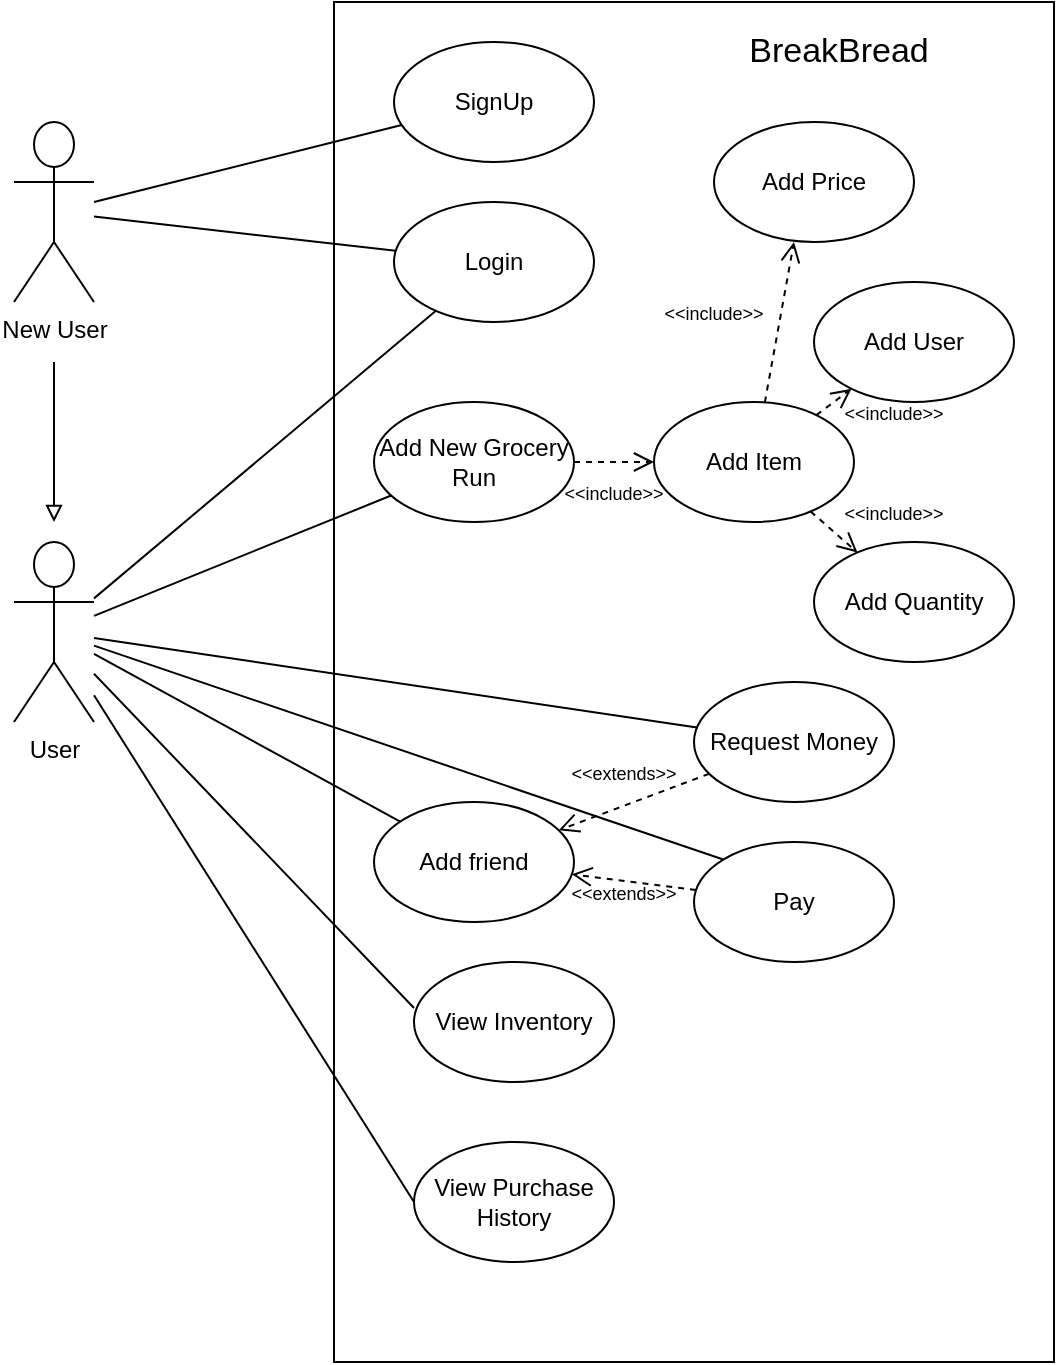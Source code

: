 <mxfile version="16.5.3" type="google"><diagram id="QK0o45W1VOE8Ta6K1M4K" name="Page-1"><mxGraphModel dx="1240" dy="669" grid="1" gridSize="10" guides="1" tooltips="1" connect="1" arrows="1" fold="1" page="1" pageScale="1" pageWidth="850" pageHeight="1100" math="0" shadow="0"><root><mxCell id="0"/><mxCell id="1" parent="0"/><mxCell id="n1GCexrhzvrailZc_f7R-1" value="" style="rounded=0;whiteSpace=wrap;html=1;" parent="1" vertex="1"><mxGeometry x="280" y="40" width="360" height="680" as="geometry"/></mxCell><mxCell id="441ly8-Hpgk8nyOR9ie1-1" value="&lt;div&gt;User&lt;/div&gt;&lt;div&gt;&lt;br&gt;&lt;/div&gt;" style="shape=umlActor;verticalLabelPosition=bottom;verticalAlign=top;html=1;outlineConnect=0;" vertex="1" parent="1"><mxGeometry x="120" y="310" width="40" height="90" as="geometry"/></mxCell><mxCell id="441ly8-Hpgk8nyOR9ie1-4" value="&lt;div&gt;Login&lt;/div&gt;" style="ellipse;whiteSpace=wrap;html=1;" vertex="1" parent="1"><mxGeometry x="310" y="140" width="100" height="60" as="geometry"/></mxCell><mxCell id="441ly8-Hpgk8nyOR9ie1-5" value="SignUp" style="ellipse;whiteSpace=wrap;html=1;" vertex="1" parent="1"><mxGeometry x="310" y="60" width="100" height="60" as="geometry"/></mxCell><mxCell id="441ly8-Hpgk8nyOR9ie1-6" value="Add friend" style="ellipse;whiteSpace=wrap;html=1;" vertex="1" parent="1"><mxGeometry x="300" y="440" width="100" height="60" as="geometry"/></mxCell><mxCell id="441ly8-Hpgk8nyOR9ie1-7" value="Add Item" style="ellipse;whiteSpace=wrap;html=1;" vertex="1" parent="1"><mxGeometry x="440" y="240" width="100" height="60" as="geometry"/></mxCell><mxCell id="441ly8-Hpgk8nyOR9ie1-8" value="Add Quantity" style="ellipse;whiteSpace=wrap;html=1;" vertex="1" parent="1"><mxGeometry x="520" y="310" width="100" height="60" as="geometry"/></mxCell><mxCell id="441ly8-Hpgk8nyOR9ie1-9" value="&lt;div&gt;Add User&lt;/div&gt;" style="ellipse;whiteSpace=wrap;html=1;" vertex="1" parent="1"><mxGeometry x="520" y="180" width="100" height="60" as="geometry"/></mxCell><mxCell id="441ly8-Hpgk8nyOR9ie1-10" value="Add Price" style="ellipse;whiteSpace=wrap;html=1;" vertex="1" parent="1"><mxGeometry x="470" y="100" width="100" height="60" as="geometry"/></mxCell><mxCell id="441ly8-Hpgk8nyOR9ie1-11" value="&lt;div&gt;Add New Grocery Run&lt;/div&gt;" style="ellipse;whiteSpace=wrap;html=1;" vertex="1" parent="1"><mxGeometry x="300" y="240" width="100" height="60" as="geometry"/></mxCell><mxCell id="441ly8-Hpgk8nyOR9ie1-19" value="" style="html=1;verticalAlign=bottom;endArrow=open;dashed=1;endSize=8;rounded=0;" edge="1" parent="1" source="441ly8-Hpgk8nyOR9ie1-11" target="441ly8-Hpgk8nyOR9ie1-7"><mxGeometry x="0.5" y="-70" relative="1" as="geometry"><mxPoint x="500" y="200" as="sourcePoint"/><mxPoint x="410" y="200" as="targetPoint"/><mxPoint as="offset"/></mxGeometry></mxCell><mxCell id="441ly8-Hpgk8nyOR9ie1-20" value="" style="html=1;verticalAlign=bottom;endArrow=open;dashed=1;endSize=8;rounded=0;" edge="1" parent="1" source="441ly8-Hpgk8nyOR9ie1-7" target="441ly8-Hpgk8nyOR9ie1-8"><mxGeometry x="0.5" y="-70" relative="1" as="geometry"><mxPoint x="510" y="300" as="sourcePoint"/><mxPoint x="550" y="300" as="targetPoint"/><mxPoint as="offset"/></mxGeometry></mxCell><mxCell id="441ly8-Hpgk8nyOR9ie1-21" value="" style="html=1;verticalAlign=bottom;endArrow=open;dashed=1;endSize=8;rounded=0;" edge="1" parent="1" source="441ly8-Hpgk8nyOR9ie1-7" target="441ly8-Hpgk8nyOR9ie1-9"><mxGeometry x="0.5" y="-70" relative="1" as="geometry"><mxPoint x="520" y="250" as="sourcePoint"/><mxPoint x="560" y="250" as="targetPoint"/><mxPoint as="offset"/></mxGeometry></mxCell><mxCell id="441ly8-Hpgk8nyOR9ie1-22" value="" style="html=1;verticalAlign=bottom;endArrow=open;dashed=1;endSize=8;rounded=0;" edge="1" parent="1" source="441ly8-Hpgk8nyOR9ie1-7"><mxGeometry x="0.5" y="-70" relative="1" as="geometry"><mxPoint x="470" y="160" as="sourcePoint"/><mxPoint x="510" y="160" as="targetPoint"/><mxPoint as="offset"/></mxGeometry></mxCell><mxCell id="441ly8-Hpgk8nyOR9ie1-23" value="&lt;font style=&quot;font-size: 9px&quot;&gt;&amp;lt;&amp;lt;include&amp;gt;&amp;gt;&lt;/font&gt;" style="text;html=1;strokeColor=none;fillColor=none;align=center;verticalAlign=middle;whiteSpace=wrap;rounded=0;" vertex="1" parent="1"><mxGeometry x="390" y="270" width="60" height="30" as="geometry"/></mxCell><mxCell id="441ly8-Hpgk8nyOR9ie1-25" value="&lt;font style=&quot;font-size: 9px&quot;&gt;&amp;lt;&amp;lt;include&amp;gt;&amp;gt;&lt;/font&gt;" style="text;html=1;strokeColor=none;fillColor=none;align=center;verticalAlign=middle;whiteSpace=wrap;rounded=0;" vertex="1" parent="1"><mxGeometry x="530" y="230" width="60" height="30" as="geometry"/></mxCell><mxCell id="441ly8-Hpgk8nyOR9ie1-26" value="&lt;font style=&quot;font-size: 9px&quot;&gt;&amp;lt;&amp;lt;include&amp;gt;&amp;gt;&lt;/font&gt;" style="text;html=1;strokeColor=none;fillColor=none;align=center;verticalAlign=middle;whiteSpace=wrap;rounded=0;" vertex="1" parent="1"><mxGeometry x="530" y="280" width="60" height="30" as="geometry"/></mxCell><mxCell id="441ly8-Hpgk8nyOR9ie1-27" value="&lt;font style=&quot;font-size: 9px&quot;&gt;&amp;lt;&amp;lt;include&amp;gt;&amp;gt;&lt;/font&gt;" style="text;html=1;strokeColor=none;fillColor=none;align=center;verticalAlign=middle;whiteSpace=wrap;rounded=0;" vertex="1" parent="1"><mxGeometry x="440" y="180" width="60" height="30" as="geometry"/></mxCell><mxCell id="441ly8-Hpgk8nyOR9ie1-28" value="&lt;div&gt;Pay&lt;/div&gt;" style="ellipse;whiteSpace=wrap;html=1;" vertex="1" parent="1"><mxGeometry x="460" y="460" width="100" height="60" as="geometry"/></mxCell><mxCell id="441ly8-Hpgk8nyOR9ie1-29" value="Request Money" style="ellipse;whiteSpace=wrap;html=1;" vertex="1" parent="1"><mxGeometry x="460" y="380" width="100" height="60" as="geometry"/></mxCell><mxCell id="441ly8-Hpgk8nyOR9ie1-31" value="" style="html=1;verticalAlign=bottom;endArrow=open;dashed=1;endSize=8;rounded=0;" edge="1" parent="1" source="441ly8-Hpgk8nyOR9ie1-29" target="441ly8-Hpgk8nyOR9ie1-6"><mxGeometry x="0.5" y="-70" relative="1" as="geometry"><mxPoint x="389.998" y="450.088" as="sourcePoint"/><mxPoint x="404.56" y="369.91" as="targetPoint"/><mxPoint as="offset"/></mxGeometry></mxCell><mxCell id="441ly8-Hpgk8nyOR9ie1-32" value="" style="html=1;verticalAlign=bottom;endArrow=open;dashed=1;endSize=8;rounded=0;" edge="1" parent="1" source="441ly8-Hpgk8nyOR9ie1-28" target="441ly8-Hpgk8nyOR9ie1-6"><mxGeometry x="0.5" y="-70" relative="1" as="geometry"><mxPoint x="457.696" y="449.998" as="sourcePoint"/><mxPoint x="390" y="467" as="targetPoint"/><mxPoint as="offset"/></mxGeometry></mxCell><mxCell id="441ly8-Hpgk8nyOR9ie1-33" value="&lt;font style=&quot;font-size: 9px&quot;&gt;&amp;lt;&amp;lt;extends&amp;gt;&amp;gt;&lt;/font&gt;" style="text;html=1;strokeColor=none;fillColor=none;align=center;verticalAlign=middle;whiteSpace=wrap;rounded=0;" vertex="1" parent="1"><mxGeometry x="395" y="410" width="60" height="30" as="geometry"/></mxCell><mxCell id="441ly8-Hpgk8nyOR9ie1-34" value="&lt;font style=&quot;font-size: 9px&quot;&gt;&amp;lt;&amp;lt;extends&amp;gt;&amp;gt;&lt;/font&gt;" style="text;html=1;strokeColor=none;fillColor=none;align=center;verticalAlign=middle;whiteSpace=wrap;rounded=0;" vertex="1" parent="1"><mxGeometry x="395" y="470" width="60" height="30" as="geometry"/></mxCell><mxCell id="441ly8-Hpgk8nyOR9ie1-35" value="" style="endArrow=none;html=1;rounded=0;fontSize=9;" edge="1" parent="1" source="441ly8-Hpgk8nyOR9ie1-47" target="441ly8-Hpgk8nyOR9ie1-4"><mxGeometry width="50" height="50" relative="1" as="geometry"><mxPoint x="160" y="150" as="sourcePoint"/><mxPoint x="210" y="100" as="targetPoint"/></mxGeometry></mxCell><mxCell id="441ly8-Hpgk8nyOR9ie1-47" value="&lt;div&gt;New&amp;nbsp;&lt;span&gt;User&lt;/span&gt;&lt;/div&gt;&lt;div&gt;&lt;br&gt;&lt;/div&gt;" style="shape=umlActor;verticalLabelPosition=bottom;verticalAlign=top;html=1;outlineConnect=0;" vertex="1" parent="1"><mxGeometry x="120" y="100" width="40" height="90" as="geometry"/></mxCell><mxCell id="441ly8-Hpgk8nyOR9ie1-49" value="" style="endArrow=none;html=1;rounded=0;fontSize=9;" edge="1" parent="1" source="441ly8-Hpgk8nyOR9ie1-1" target="441ly8-Hpgk8nyOR9ie1-11"><mxGeometry width="50" height="50" relative="1" as="geometry"><mxPoint x="160" y="346.03" as="sourcePoint"/><mxPoint x="305.754" y="300.002" as="targetPoint"/></mxGeometry></mxCell><mxCell id="441ly8-Hpgk8nyOR9ie1-50" value="" style="endArrow=none;html=1;rounded=0;fontSize=9;" edge="1" parent="1" source="441ly8-Hpgk8nyOR9ie1-1" target="441ly8-Hpgk8nyOR9ie1-6"><mxGeometry width="50" height="50" relative="1" as="geometry"><mxPoint x="160" y="380.0" as="sourcePoint"/><mxPoint x="308.229" y="320.458" as="targetPoint"/></mxGeometry></mxCell><mxCell id="441ly8-Hpgk8nyOR9ie1-51" value="" style="endArrow=none;html=1;rounded=0;fontSize=9;entryX=0;entryY=0;entryDx=0;entryDy=0;" edge="1" parent="1" source="441ly8-Hpgk8nyOR9ie1-1" target="441ly8-Hpgk8nyOR9ie1-28"><mxGeometry width="50" height="50" relative="1" as="geometry"><mxPoint x="160" y="370" as="sourcePoint"/><mxPoint x="300" y="370" as="targetPoint"/></mxGeometry></mxCell><mxCell id="441ly8-Hpgk8nyOR9ie1-52" value="" style="endArrow=none;html=1;rounded=0;fontSize=9;" edge="1" parent="1" source="441ly8-Hpgk8nyOR9ie1-1" target="441ly8-Hpgk8nyOR9ie1-29"><mxGeometry width="50" height="50" relative="1" as="geometry"><mxPoint x="160" y="360" as="sourcePoint"/><mxPoint x="300" y="360" as="targetPoint"/></mxGeometry></mxCell><mxCell id="441ly8-Hpgk8nyOR9ie1-55" value="" style="endArrow=none;html=1;rounded=0;fontSize=9;" edge="1" parent="1" source="441ly8-Hpgk8nyOR9ie1-47" target="441ly8-Hpgk8nyOR9ie1-5"><mxGeometry width="50" height="50" relative="1" as="geometry"><mxPoint x="170" y="190" as="sourcePoint"/><mxPoint x="310" y="190" as="targetPoint"/></mxGeometry></mxCell><mxCell id="OBjkt-FLbq5EZaOIlAsW-1" value="View Inventory" style="ellipse;whiteSpace=wrap;html=1;" vertex="1" parent="1"><mxGeometry x="320" y="520" width="100" height="60" as="geometry"/></mxCell><mxCell id="OBjkt-FLbq5EZaOIlAsW-2" value="View Purchase History" style="ellipse;whiteSpace=wrap;html=1;" vertex="1" parent="1"><mxGeometry x="320" y="610" width="100" height="60" as="geometry"/></mxCell><mxCell id="OBjkt-FLbq5EZaOIlAsW-3" value="" style="endArrow=none;html=1;rounded=0;entryX=0;entryY=0.383;entryDx=0;entryDy=0;entryPerimeter=0;" edge="1" parent="1" source="441ly8-Hpgk8nyOR9ie1-1" target="OBjkt-FLbq5EZaOIlAsW-1"><mxGeometry width="50" height="50" relative="1" as="geometry"><mxPoint x="390" y="540" as="sourcePoint"/><mxPoint x="440" y="490" as="targetPoint"/></mxGeometry></mxCell><mxCell id="OBjkt-FLbq5EZaOIlAsW-4" value="" style="endArrow=none;html=1;rounded=0;entryX=0;entryY=0.5;entryDx=0;entryDy=0;" edge="1" parent="1" source="441ly8-Hpgk8nyOR9ie1-1" target="OBjkt-FLbq5EZaOIlAsW-2"><mxGeometry width="50" height="50" relative="1" as="geometry"><mxPoint x="390" y="480" as="sourcePoint"/><mxPoint x="440" y="430" as="targetPoint"/></mxGeometry></mxCell><mxCell id="OBjkt-FLbq5EZaOIlAsW-5" value="" style="endArrow=none;html=1;rounded=0;" edge="1" parent="1" source="441ly8-Hpgk8nyOR9ie1-1" target="441ly8-Hpgk8nyOR9ie1-4"><mxGeometry width="50" height="50" relative="1" as="geometry"><mxPoint x="390" y="290" as="sourcePoint"/><mxPoint x="440" y="240" as="targetPoint"/></mxGeometry></mxCell><mxCell id="OBjkt-FLbq5EZaOIlAsW-6" value="" style="endArrow=block;html=1;rounded=0;endFill=0;" edge="1" parent="1"><mxGeometry width="50" height="50" relative="1" as="geometry"><mxPoint x="140" y="220" as="sourcePoint"/><mxPoint x="140" y="300" as="targetPoint"/></mxGeometry></mxCell><mxCell id="441ly8-Hpgk8nyOR9ie1-58" value="&lt;font style=&quot;font-size: 17px&quot;&gt;BreakBread&lt;/font&gt;" style="text;html=1;strokeColor=none;fillColor=none;align=center;verticalAlign=middle;whiteSpace=wrap;rounded=0;fontSize=9;" vertex="1" parent="1"><mxGeometry x="450" y="50" width="165" height="30" as="geometry"/></mxCell></root></mxGraphModel></diagram></mxfile>